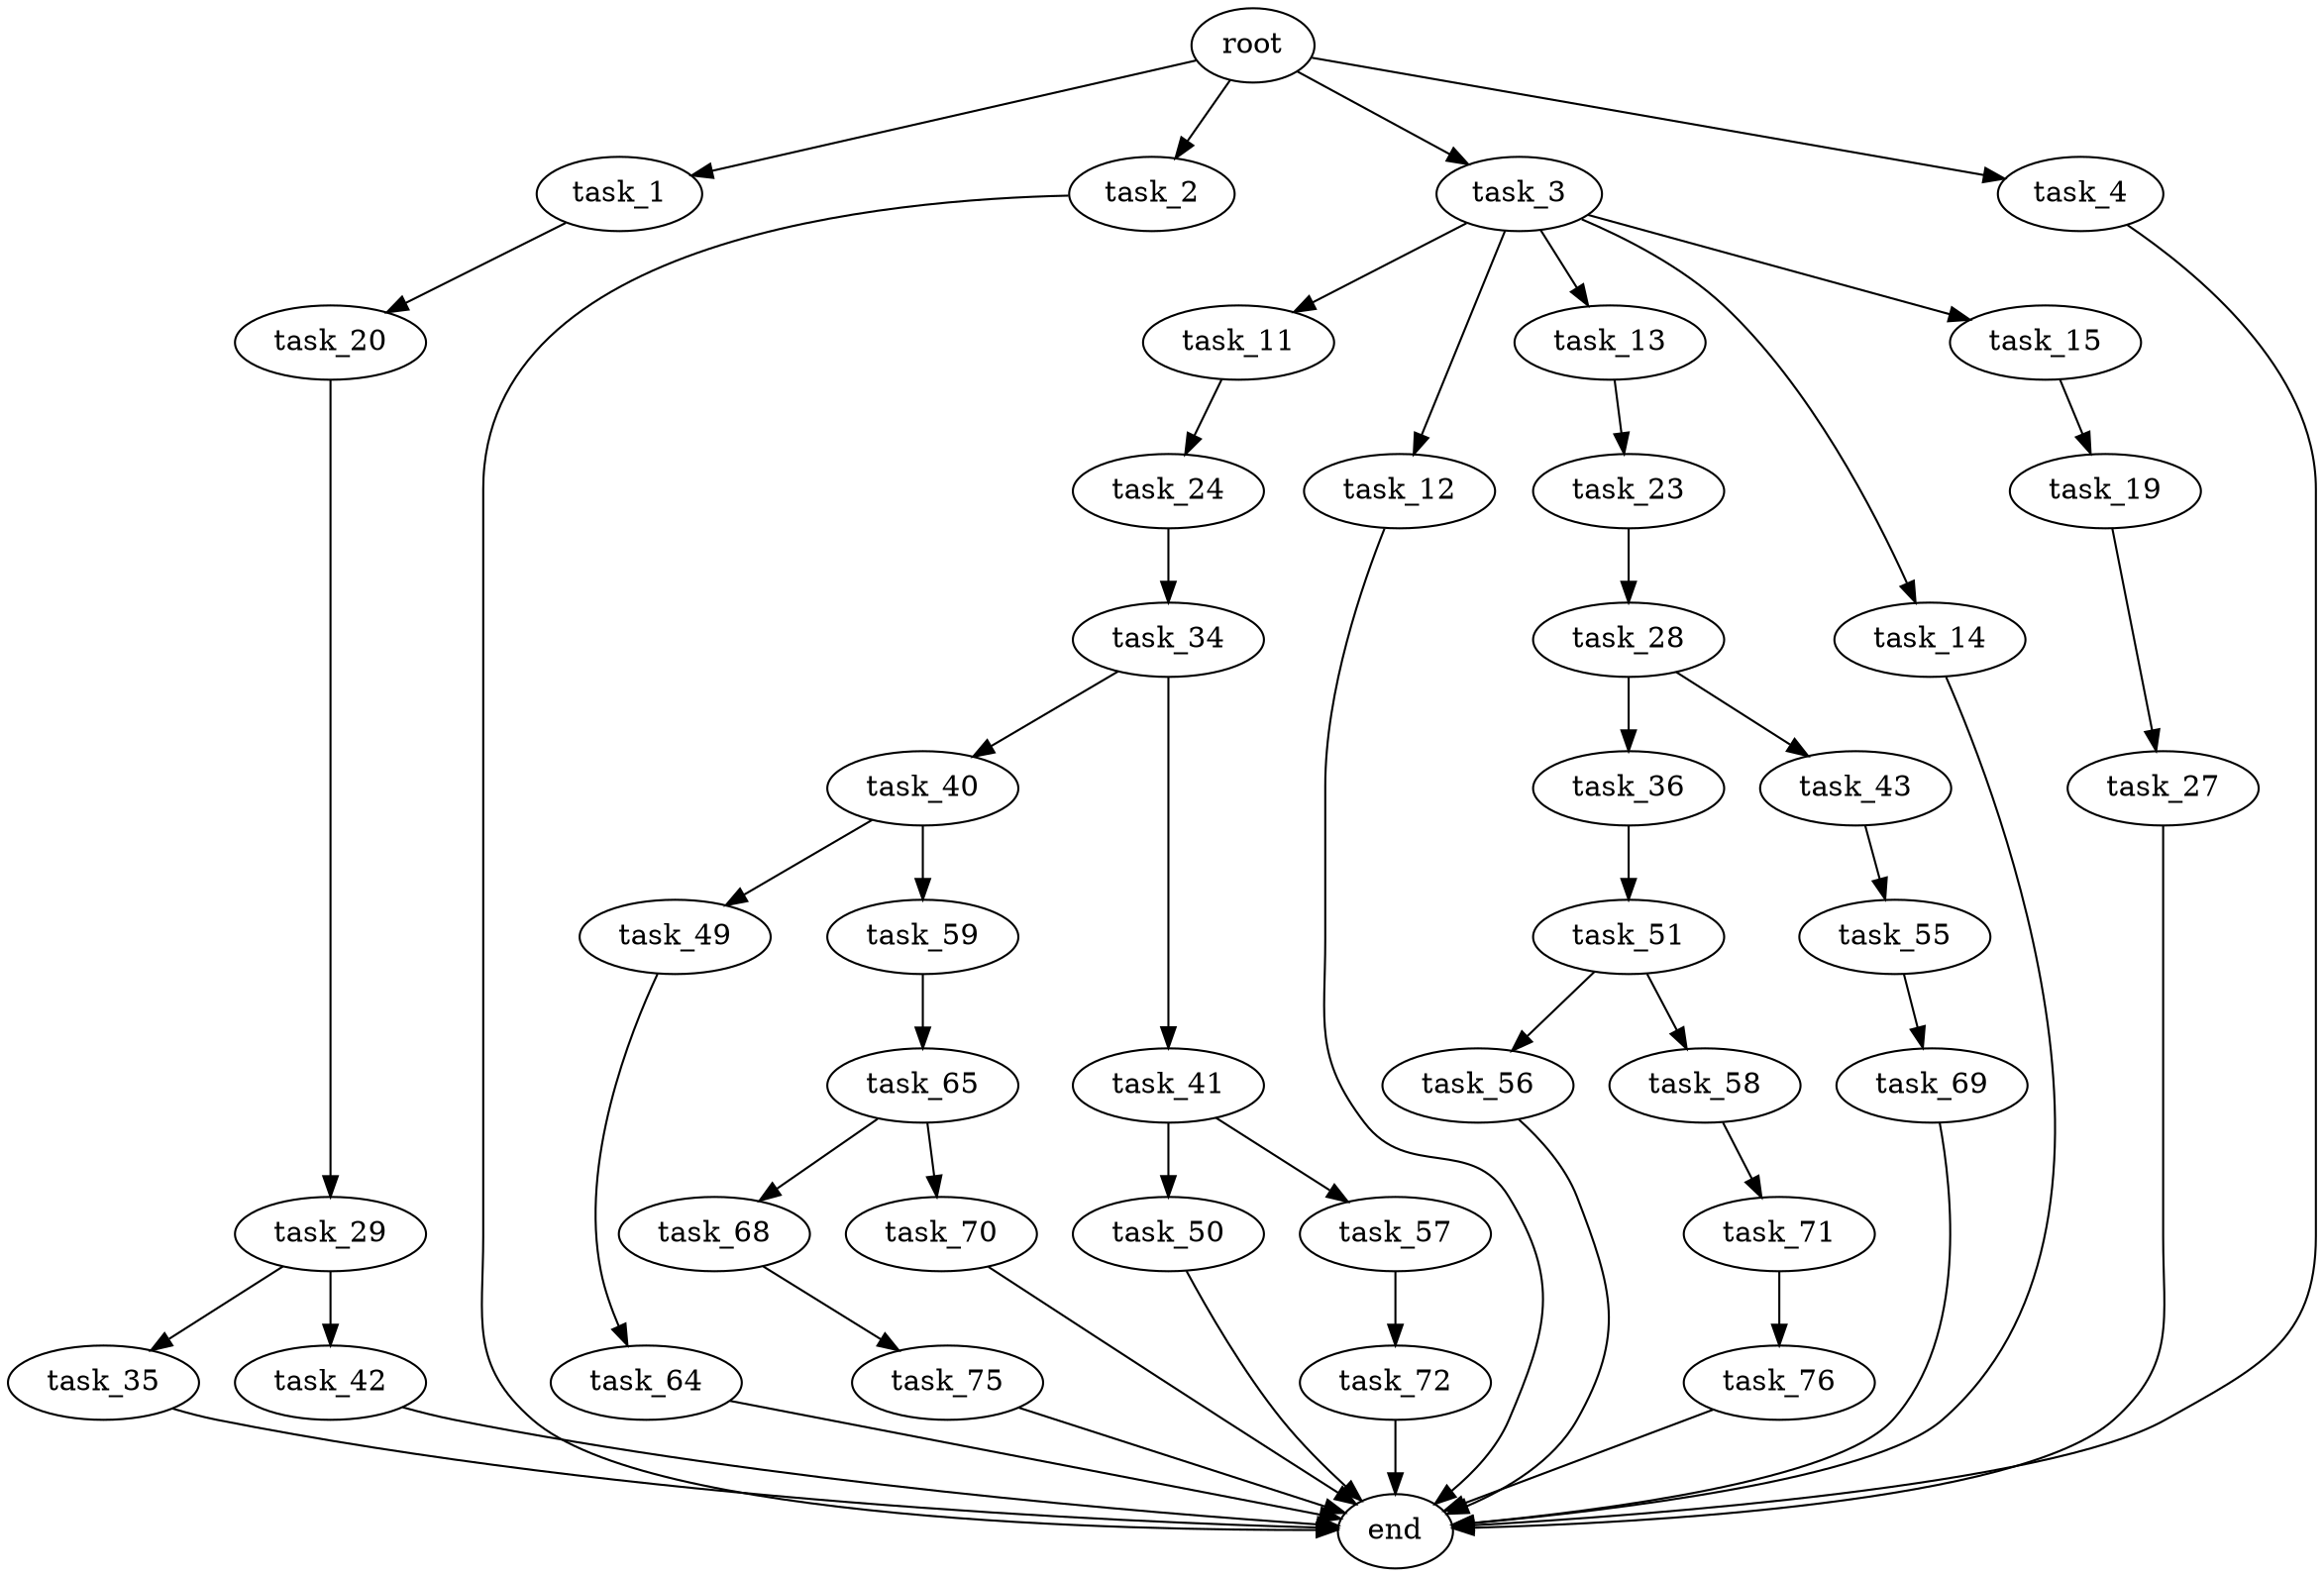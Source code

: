 digraph G {
  root [size="0.000000"];
  task_1 [size="324052054168.000000"];
  task_2 [size="68719476736.000000"];
  task_3 [size="368293445632.000000"];
  task_4 [size="134217728000.000000"];
  task_11 [size="6440273809.000000"];
  task_12 [size="1285864847.000000"];
  task_13 [size="1265551627.000000"];
  task_14 [size="1073741824000.000000"];
  task_15 [size="84908364526.000000"];
  task_19 [size="134217728000.000000"];
  task_20 [size="1895435272.000000"];
  task_23 [size="87497405954.000000"];
  task_24 [size="5627297245.000000"];
  task_27 [size="134217728000.000000"];
  task_28 [size="231928233984.000000"];
  task_29 [size="3964420520.000000"];
  task_34 [size="2714320872.000000"];
  task_35 [size="122659072832.000000"];
  task_36 [size="782757789696.000000"];
  task_40 [size="46965208706.000000"];
  task_41 [size="367188017025.000000"];
  task_42 [size="9976116948.000000"];
  task_43 [size="335649085583.000000"];
  task_49 [size="687456847056.000000"];
  task_50 [size="68719476736.000000"];
  task_51 [size="28991029248.000000"];
  task_55 [size="1471861864.000000"];
  task_56 [size="837330593592.000000"];
  task_57 [size="25760462112.000000"];
  task_58 [size="1073741824000.000000"];
  task_59 [size="358560250794.000000"];
  task_64 [size="1850812226.000000"];
  task_65 [size="223638861563.000000"];
  task_68 [size="151174854639.000000"];
  task_69 [size="544636829876.000000"];
  task_70 [size="145713452789.000000"];
  task_71 [size="134217728000.000000"];
  task_72 [size="8589934592.000000"];
  task_75 [size="68719476736.000000"];
  task_76 [size="224644378355.000000"];
  end [size="0.000000"];

  root -> task_1 [size="1.000000"];
  root -> task_2 [size="1.000000"];
  root -> task_3 [size="1.000000"];
  root -> task_4 [size="1.000000"];
  task_1 -> task_20 [size="411041792.000000"];
  task_2 -> end [size="1.000000"];
  task_3 -> task_11 [size="411041792.000000"];
  task_3 -> task_12 [size="411041792.000000"];
  task_3 -> task_13 [size="411041792.000000"];
  task_3 -> task_14 [size="411041792.000000"];
  task_3 -> task_15 [size="411041792.000000"];
  task_4 -> end [size="1.000000"];
  task_11 -> task_24 [size="134217728.000000"];
  task_12 -> end [size="1.000000"];
  task_13 -> task_23 [size="75497472.000000"];
  task_14 -> end [size="1.000000"];
  task_15 -> task_19 [size="209715200.000000"];
  task_19 -> task_27 [size="209715200.000000"];
  task_20 -> task_29 [size="134217728.000000"];
  task_23 -> task_28 [size="75497472.000000"];
  task_24 -> task_34 [size="301989888.000000"];
  task_27 -> end [size="1.000000"];
  task_28 -> task_36 [size="301989888.000000"];
  task_28 -> task_43 [size="301989888.000000"];
  task_29 -> task_35 [size="75497472.000000"];
  task_29 -> task_42 [size="75497472.000000"];
  task_34 -> task_40 [size="134217728.000000"];
  task_34 -> task_41 [size="134217728.000000"];
  task_35 -> end [size="1.000000"];
  task_36 -> task_51 [size="679477248.000000"];
  task_40 -> task_49 [size="33554432.000000"];
  task_40 -> task_59 [size="33554432.000000"];
  task_41 -> task_50 [size="301989888.000000"];
  task_41 -> task_57 [size="301989888.000000"];
  task_42 -> end [size="1.000000"];
  task_43 -> task_55 [size="838860800.000000"];
  task_49 -> task_64 [size="536870912.000000"];
  task_50 -> end [size="1.000000"];
  task_51 -> task_56 [size="75497472.000000"];
  task_51 -> task_58 [size="75497472.000000"];
  task_55 -> task_69 [size="75497472.000000"];
  task_56 -> end [size="1.000000"];
  task_57 -> task_72 [size="75497472.000000"];
  task_58 -> task_71 [size="838860800.000000"];
  task_59 -> task_65 [size="679477248.000000"];
  task_64 -> end [size="1.000000"];
  task_65 -> task_68 [size="209715200.000000"];
  task_65 -> task_70 [size="209715200.000000"];
  task_68 -> task_75 [size="134217728.000000"];
  task_69 -> end [size="1.000000"];
  task_70 -> end [size="1.000000"];
  task_71 -> task_76 [size="209715200.000000"];
  task_72 -> end [size="1.000000"];
  task_75 -> end [size="1.000000"];
  task_76 -> end [size="1.000000"];
}

